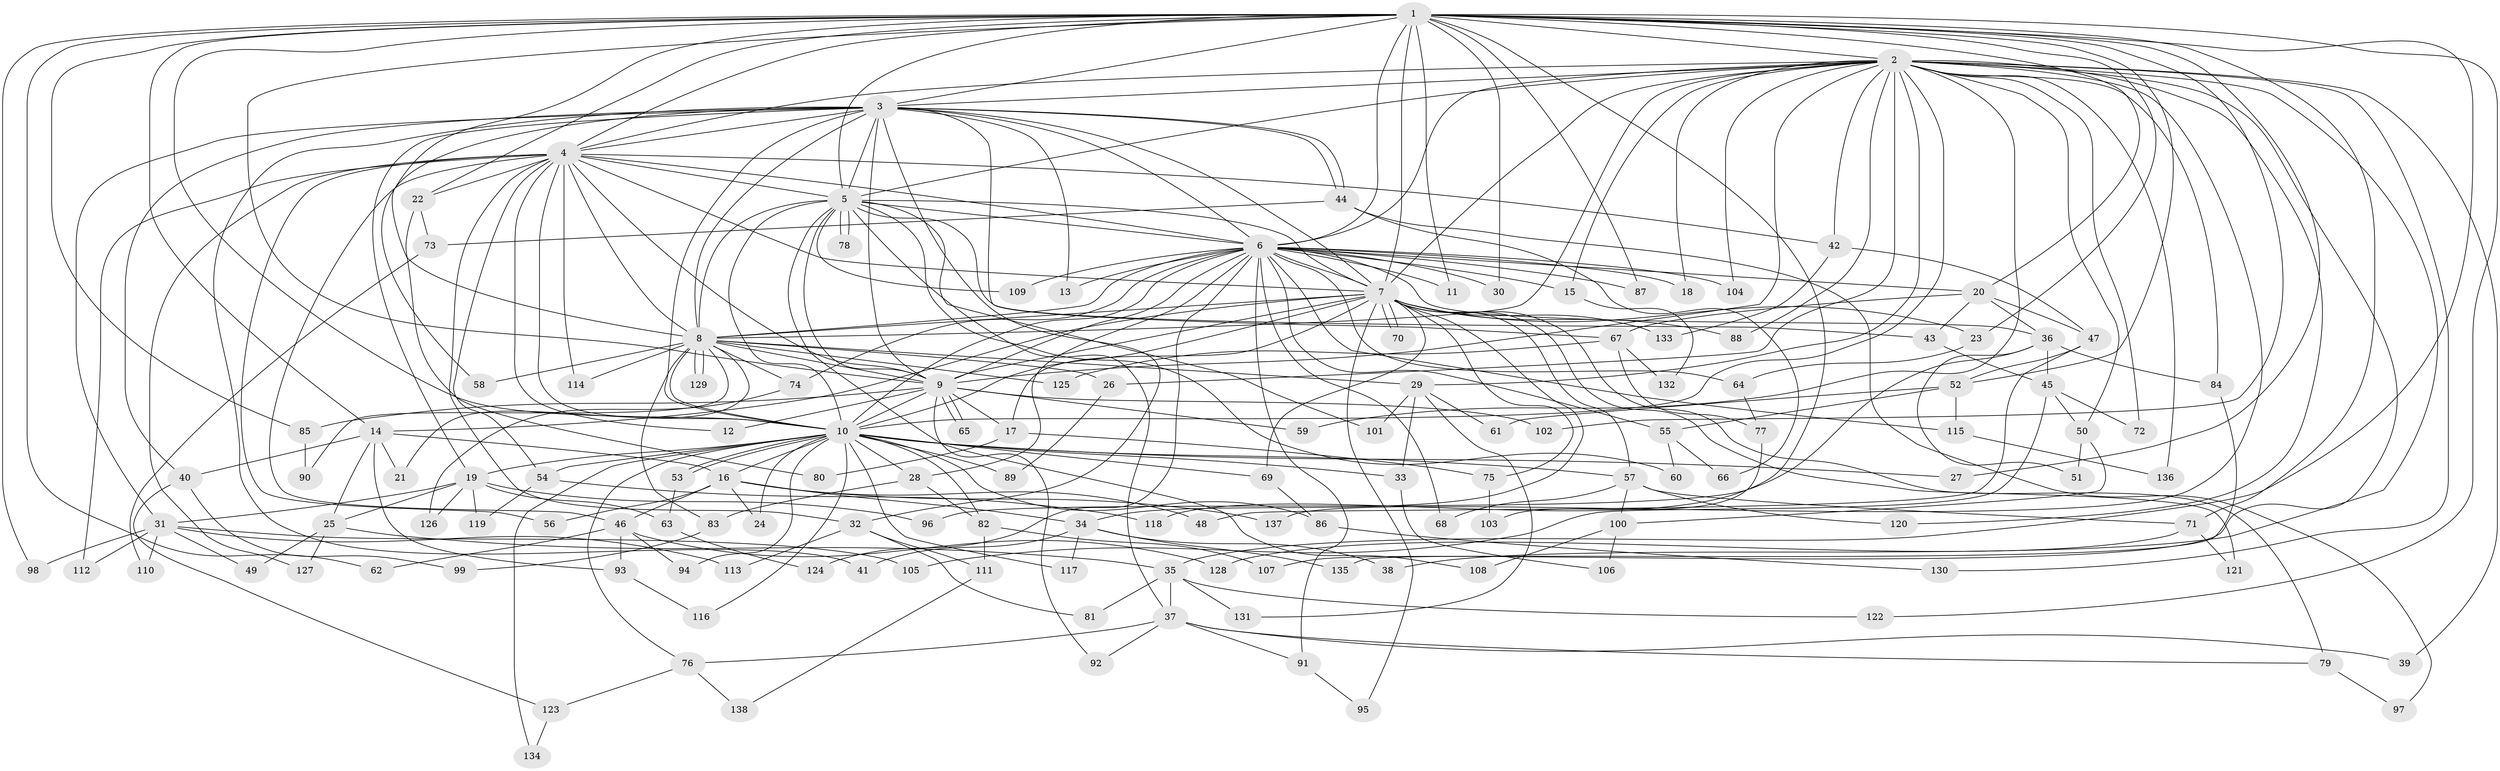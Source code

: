 // Generated by graph-tools (version 1.1) at 2025/11/02/27/25 16:11:05]
// undirected, 138 vertices, 301 edges
graph export_dot {
graph [start="1"]
  node [color=gray90,style=filled];
  1;
  2;
  3;
  4;
  5;
  6;
  7;
  8;
  9;
  10;
  11;
  12;
  13;
  14;
  15;
  16;
  17;
  18;
  19;
  20;
  21;
  22;
  23;
  24;
  25;
  26;
  27;
  28;
  29;
  30;
  31;
  32;
  33;
  34;
  35;
  36;
  37;
  38;
  39;
  40;
  41;
  42;
  43;
  44;
  45;
  46;
  47;
  48;
  49;
  50;
  51;
  52;
  53;
  54;
  55;
  56;
  57;
  58;
  59;
  60;
  61;
  62;
  63;
  64;
  65;
  66;
  67;
  68;
  69;
  70;
  71;
  72;
  73;
  74;
  75;
  76;
  77;
  78;
  79;
  80;
  81;
  82;
  83;
  84;
  85;
  86;
  87;
  88;
  89;
  90;
  91;
  92;
  93;
  94;
  95;
  96;
  97;
  98;
  99;
  100;
  101;
  102;
  103;
  104;
  105;
  106;
  107;
  108;
  109;
  110;
  111;
  112;
  113;
  114;
  115;
  116;
  117;
  118;
  119;
  120;
  121;
  122;
  123;
  124;
  125;
  126;
  127;
  128;
  129;
  130;
  131;
  132;
  133;
  134;
  135;
  136;
  137;
  138;
  1 -- 2;
  1 -- 3;
  1 -- 4;
  1 -- 5;
  1 -- 6;
  1 -- 7;
  1 -- 8;
  1 -- 9;
  1 -- 10;
  1 -- 11;
  1 -- 14;
  1 -- 20;
  1 -- 22;
  1 -- 23;
  1 -- 27;
  1 -- 30;
  1 -- 35;
  1 -- 52;
  1 -- 62;
  1 -- 71;
  1 -- 85;
  1 -- 87;
  1 -- 98;
  1 -- 102;
  1 -- 118;
  1 -- 122;
  2 -- 3;
  2 -- 4;
  2 -- 5;
  2 -- 6;
  2 -- 7;
  2 -- 8;
  2 -- 9;
  2 -- 10;
  2 -- 15;
  2 -- 18;
  2 -- 26;
  2 -- 29;
  2 -- 38;
  2 -- 39;
  2 -- 42;
  2 -- 50;
  2 -- 59;
  2 -- 72;
  2 -- 84;
  2 -- 88;
  2 -- 104;
  2 -- 107;
  2 -- 120;
  2 -- 130;
  2 -- 136;
  2 -- 137;
  3 -- 4;
  3 -- 5;
  3 -- 6;
  3 -- 7;
  3 -- 8;
  3 -- 9;
  3 -- 10;
  3 -- 13;
  3 -- 19;
  3 -- 31;
  3 -- 32;
  3 -- 40;
  3 -- 41;
  3 -- 44;
  3 -- 44;
  3 -- 58;
  3 -- 67;
  4 -- 5;
  4 -- 6;
  4 -- 7;
  4 -- 8;
  4 -- 9;
  4 -- 10;
  4 -- 12;
  4 -- 22;
  4 -- 32;
  4 -- 42;
  4 -- 46;
  4 -- 54;
  4 -- 56;
  4 -- 112;
  4 -- 114;
  4 -- 127;
  5 -- 6;
  5 -- 7;
  5 -- 8;
  5 -- 9;
  5 -- 10;
  5 -- 37;
  5 -- 43;
  5 -- 60;
  5 -- 78;
  5 -- 78;
  5 -- 101;
  5 -- 108;
  5 -- 109;
  6 -- 7;
  6 -- 8;
  6 -- 9;
  6 -- 10;
  6 -- 11;
  6 -- 13;
  6 -- 15;
  6 -- 18;
  6 -- 20;
  6 -- 28;
  6 -- 30;
  6 -- 36;
  6 -- 55;
  6 -- 64;
  6 -- 68;
  6 -- 74;
  6 -- 87;
  6 -- 91;
  6 -- 104;
  6 -- 109;
  6 -- 115;
  6 -- 124;
  7 -- 8;
  7 -- 9;
  7 -- 10;
  7 -- 14;
  7 -- 17;
  7 -- 23;
  7 -- 34;
  7 -- 57;
  7 -- 69;
  7 -- 70;
  7 -- 70;
  7 -- 75;
  7 -- 79;
  7 -- 88;
  7 -- 95;
  7 -- 121;
  7 -- 133;
  8 -- 9;
  8 -- 10;
  8 -- 21;
  8 -- 26;
  8 -- 29;
  8 -- 58;
  8 -- 74;
  8 -- 83;
  8 -- 90;
  8 -- 114;
  8 -- 125;
  8 -- 129;
  8 -- 129;
  9 -- 10;
  9 -- 12;
  9 -- 17;
  9 -- 59;
  9 -- 65;
  9 -- 65;
  9 -- 85;
  9 -- 92;
  9 -- 102;
  10 -- 16;
  10 -- 19;
  10 -- 24;
  10 -- 27;
  10 -- 28;
  10 -- 33;
  10 -- 53;
  10 -- 53;
  10 -- 54;
  10 -- 57;
  10 -- 69;
  10 -- 76;
  10 -- 82;
  10 -- 86;
  10 -- 89;
  10 -- 94;
  10 -- 116;
  10 -- 117;
  10 -- 134;
  14 -- 16;
  14 -- 21;
  14 -- 25;
  14 -- 40;
  14 -- 93;
  15 -- 132;
  16 -- 24;
  16 -- 34;
  16 -- 46;
  16 -- 48;
  16 -- 56;
  16 -- 137;
  17 -- 75;
  17 -- 80;
  19 -- 25;
  19 -- 31;
  19 -- 63;
  19 -- 96;
  19 -- 119;
  19 -- 126;
  20 -- 36;
  20 -- 43;
  20 -- 47;
  20 -- 67;
  22 -- 73;
  22 -- 80;
  23 -- 64;
  25 -- 35;
  25 -- 49;
  25 -- 127;
  26 -- 89;
  28 -- 82;
  28 -- 83;
  29 -- 33;
  29 -- 61;
  29 -- 101;
  29 -- 131;
  31 -- 49;
  31 -- 98;
  31 -- 105;
  31 -- 110;
  31 -- 112;
  31 -- 113;
  32 -- 81;
  32 -- 111;
  32 -- 113;
  33 -- 106;
  34 -- 38;
  34 -- 41;
  34 -- 117;
  34 -- 135;
  35 -- 37;
  35 -- 81;
  35 -- 122;
  35 -- 131;
  36 -- 45;
  36 -- 51;
  36 -- 84;
  36 -- 96;
  37 -- 39;
  37 -- 76;
  37 -- 79;
  37 -- 91;
  37 -- 92;
  40 -- 99;
  40 -- 123;
  42 -- 47;
  42 -- 133;
  43 -- 45;
  44 -- 66;
  44 -- 73;
  44 -- 97;
  45 -- 50;
  45 -- 72;
  45 -- 105;
  46 -- 62;
  46 -- 93;
  46 -- 94;
  46 -- 128;
  47 -- 48;
  47 -- 52;
  50 -- 51;
  50 -- 100;
  52 -- 55;
  52 -- 61;
  52 -- 115;
  53 -- 63;
  54 -- 118;
  54 -- 119;
  55 -- 60;
  55 -- 66;
  57 -- 68;
  57 -- 71;
  57 -- 100;
  57 -- 120;
  63 -- 124;
  64 -- 77;
  67 -- 77;
  67 -- 125;
  67 -- 132;
  69 -- 86;
  71 -- 121;
  71 -- 128;
  73 -- 110;
  74 -- 126;
  75 -- 103;
  76 -- 123;
  76 -- 138;
  77 -- 103;
  79 -- 97;
  82 -- 107;
  82 -- 111;
  83 -- 99;
  84 -- 135;
  85 -- 90;
  86 -- 130;
  91 -- 95;
  93 -- 116;
  100 -- 106;
  100 -- 108;
  111 -- 138;
  115 -- 136;
  123 -- 134;
}

